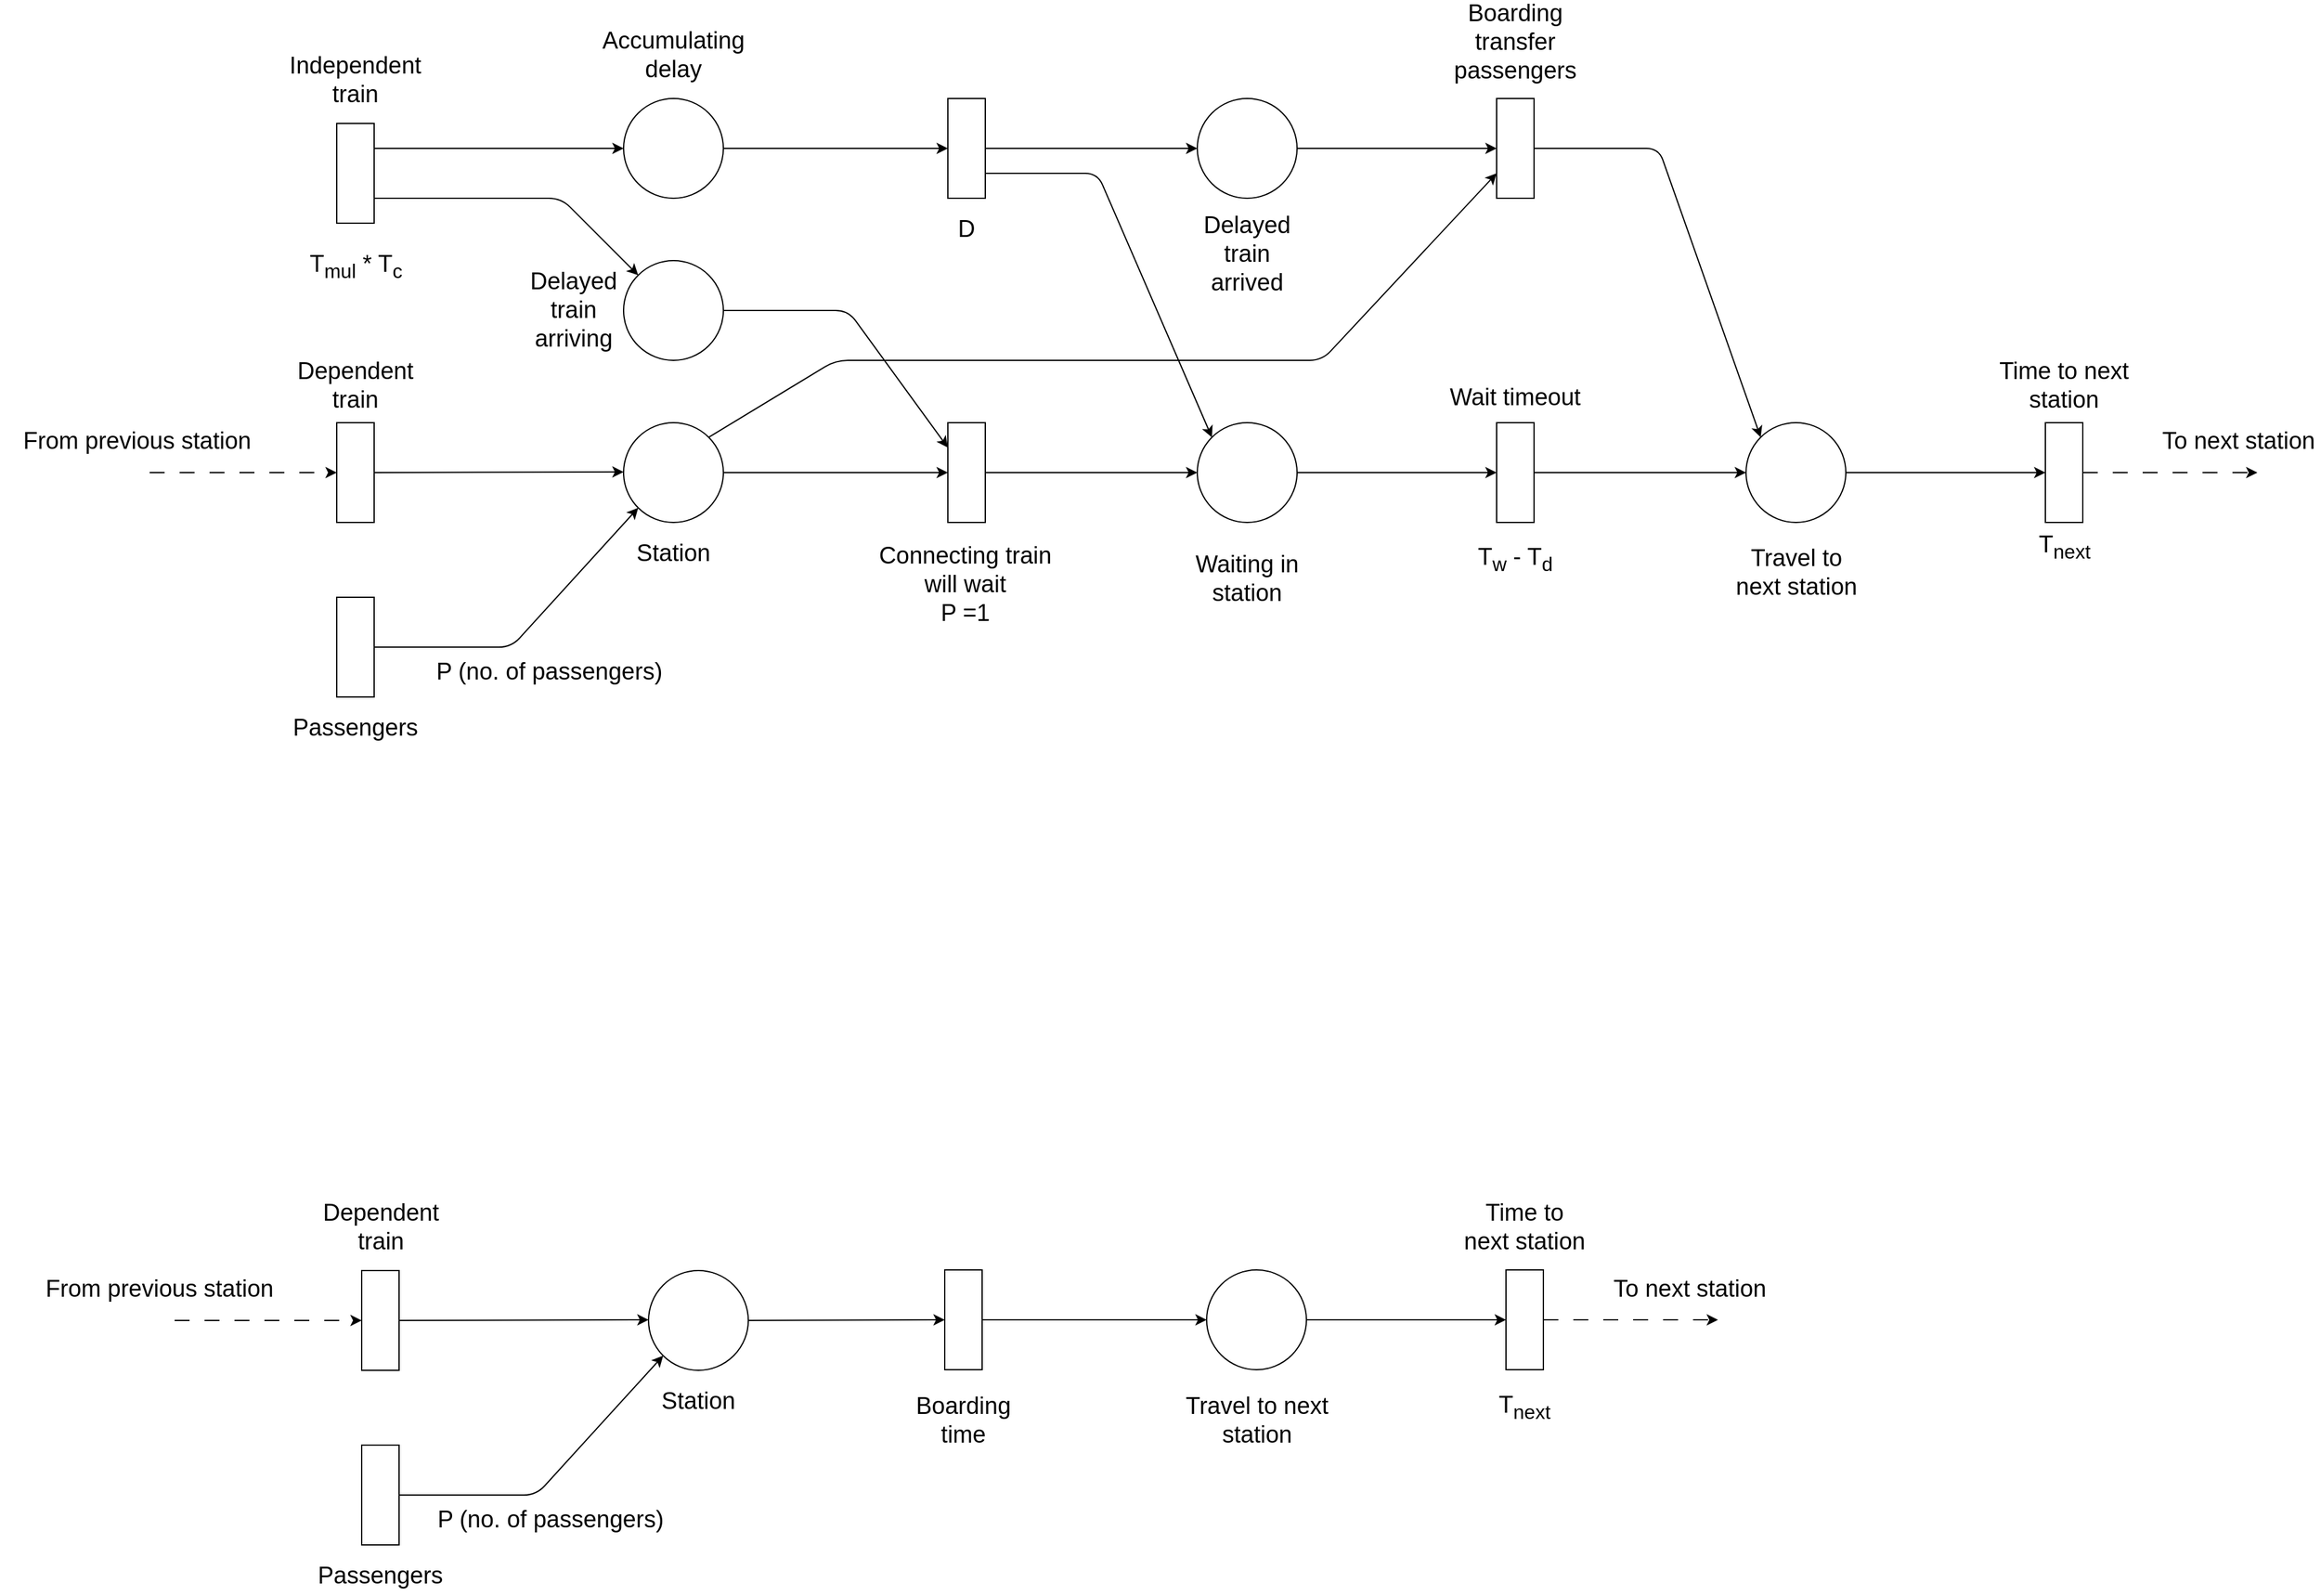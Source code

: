 <mxfile version="25.0.1">
  <diagram name="Page-1" id="8KNp6Vg0TrgBrrHPjgjw">
    <mxGraphModel dx="3826" dy="1419" grid="1" gridSize="10" guides="1" tooltips="1" connect="1" arrows="1" fold="1" page="0" pageScale="1" pageWidth="850" pageHeight="1100" math="0" shadow="0">
      <root>
        <mxCell id="0" />
        <mxCell id="1" parent="0" />
        <mxCell id="P4miL5hVJX7QxIPOlUkv-1" value="" style="ellipse;whiteSpace=wrap;html=1;aspect=fixed;fontSize=19;" vertex="1" parent="1">
          <mxGeometry x="-430" y="160" width="80" height="80" as="geometry" />
        </mxCell>
        <mxCell id="P4miL5hVJX7QxIPOlUkv-2" value="" style="ellipse;whiteSpace=wrap;html=1;aspect=fixed;fontSize=19;" vertex="1" parent="1">
          <mxGeometry x="-430" y="290" width="80" height="80" as="geometry" />
        </mxCell>
        <mxCell id="P4miL5hVJX7QxIPOlUkv-3" value="" style="ellipse;whiteSpace=wrap;html=1;aspect=fixed;fontSize=19;" vertex="1" parent="1">
          <mxGeometry x="-430" y="420" width="80" height="80" as="geometry" />
        </mxCell>
        <mxCell id="P4miL5hVJX7QxIPOlUkv-4" value="" style="rounded=0;whiteSpace=wrap;html=1;fontSize=19;" vertex="1" parent="1">
          <mxGeometry x="-660" y="180" width="30" height="80" as="geometry" />
        </mxCell>
        <mxCell id="P4miL5hVJX7QxIPOlUkv-5" value="" style="endArrow=classic;html=1;rounded=1;exitX=1;exitY=0.25;exitDx=0;exitDy=0;entryX=0;entryY=0.5;entryDx=0;entryDy=0;curved=0;fontSize=19;" edge="1" parent="1" source="P4miL5hVJX7QxIPOlUkv-4" target="P4miL5hVJX7QxIPOlUkv-1">
          <mxGeometry width="50" height="50" relative="1" as="geometry">
            <mxPoint x="-480" y="420" as="sourcePoint" />
            <mxPoint x="-430" y="370" as="targetPoint" />
          </mxGeometry>
        </mxCell>
        <mxCell id="P4miL5hVJX7QxIPOlUkv-6" value="" style="endArrow=classic;html=1;rounded=1;exitX=1;exitY=0.75;exitDx=0;exitDy=0;entryX=0;entryY=0;entryDx=0;entryDy=0;curved=0;fontSize=19;" edge="1" parent="1" source="P4miL5hVJX7QxIPOlUkv-4" target="P4miL5hVJX7QxIPOlUkv-2">
          <mxGeometry width="50" height="50" relative="1" as="geometry">
            <mxPoint x="-680" y="259" as="sourcePoint" />
            <mxPoint x="-410" y="259" as="targetPoint" />
            <Array as="points">
              <mxPoint x="-480" y="240" />
            </Array>
          </mxGeometry>
        </mxCell>
        <mxCell id="P4miL5hVJX7QxIPOlUkv-7" value="" style="rounded=0;whiteSpace=wrap;html=1;fontSize=19;" vertex="1" parent="1">
          <mxGeometry x="-660" y="420" width="30" height="80" as="geometry" />
        </mxCell>
        <mxCell id="P4miL5hVJX7QxIPOlUkv-8" value="" style="endArrow=classic;html=1;rounded=1;exitX=1;exitY=0.5;exitDx=0;exitDy=0;entryX=0;entryY=0.5;entryDx=0;entryDy=0;curved=0;fontSize=19;" edge="1" parent="1" source="P4miL5hVJX7QxIPOlUkv-7">
          <mxGeometry width="50" height="50" relative="1" as="geometry">
            <mxPoint x="-700" y="459.5" as="sourcePoint" />
            <mxPoint x="-430" y="459.5" as="targetPoint" />
          </mxGeometry>
        </mxCell>
        <mxCell id="P4miL5hVJX7QxIPOlUkv-9" value="" style="rounded=0;whiteSpace=wrap;html=1;fontSize=19;" vertex="1" parent="1">
          <mxGeometry x="-660" y="560" width="30" height="80" as="geometry" />
        </mxCell>
        <mxCell id="P4miL5hVJX7QxIPOlUkv-10" value="" style="endArrow=classic;html=1;rounded=1;exitX=1;exitY=0.5;exitDx=0;exitDy=0;entryX=0;entryY=1;entryDx=0;entryDy=0;curved=0;fontSize=19;" edge="1" parent="1" source="P4miL5hVJX7QxIPOlUkv-9" target="P4miL5hVJX7QxIPOlUkv-3">
          <mxGeometry width="50" height="50" relative="1" as="geometry">
            <mxPoint x="-640" y="610" as="sourcePoint" />
            <mxPoint x="-370" y="610" as="targetPoint" />
            <Array as="points">
              <mxPoint x="-520" y="600" />
            </Array>
          </mxGeometry>
        </mxCell>
        <mxCell id="P4miL5hVJX7QxIPOlUkv-64" value="P (no. of passengers)" style="edgeLabel;html=1;align=center;verticalAlign=middle;resizable=0;points=[];fontSize=19;" vertex="1" connectable="0" parent="P4miL5hVJX7QxIPOlUkv-10">
          <mxGeometry x="-0.108" relative="1" as="geometry">
            <mxPoint x="25" y="25" as="offset" />
          </mxGeometry>
        </mxCell>
        <mxCell id="P4miL5hVJX7QxIPOlUkv-11" value="" style="rounded=0;whiteSpace=wrap;html=1;fontSize=19;" vertex="1" parent="1">
          <mxGeometry x="-170" y="160" width="30" height="80" as="geometry" />
        </mxCell>
        <mxCell id="P4miL5hVJX7QxIPOlUkv-12" value="" style="endArrow=classic;html=1;rounded=1;exitX=1;exitY=0.5;exitDx=0;exitDy=0;entryX=0;entryY=0.5;entryDx=0;entryDy=0;curved=0;fontSize=19;" edge="1" parent="1" source="P4miL5hVJX7QxIPOlUkv-1" target="P4miL5hVJX7QxIPOlUkv-11">
          <mxGeometry width="50" height="50" relative="1" as="geometry">
            <mxPoint x="-340" y="280" as="sourcePoint" />
            <mxPoint x="-70" y="280" as="targetPoint" />
          </mxGeometry>
        </mxCell>
        <mxCell id="P4miL5hVJX7QxIPOlUkv-13" value="" style="rounded=0;whiteSpace=wrap;html=1;fontSize=19;" vertex="1" parent="1">
          <mxGeometry x="-170" y="420" width="30" height="80" as="geometry" />
        </mxCell>
        <mxCell id="P4miL5hVJX7QxIPOlUkv-14" value="" style="endArrow=classic;html=1;rounded=1;exitX=1;exitY=0.5;exitDx=0;exitDy=0;entryX=0;entryY=0.25;entryDx=0;entryDy=0;curved=0;fontSize=19;" edge="1" parent="1" source="P4miL5hVJX7QxIPOlUkv-2" target="P4miL5hVJX7QxIPOlUkv-13">
          <mxGeometry width="50" height="50" relative="1" as="geometry">
            <mxPoint x="-320" y="330" as="sourcePoint" />
            <mxPoint x="-38" y="392" as="targetPoint" />
            <Array as="points">
              <mxPoint x="-250" y="330" />
            </Array>
          </mxGeometry>
        </mxCell>
        <mxCell id="P4miL5hVJX7QxIPOlUkv-15" value="" style="endArrow=classic;html=1;rounded=1;exitX=1;exitY=0.5;exitDx=0;exitDy=0;entryX=0;entryY=0.5;entryDx=0;entryDy=0;curved=0;fontSize=19;" edge="1" parent="1" source="P4miL5hVJX7QxIPOlUkv-3" target="P4miL5hVJX7QxIPOlUkv-13">
          <mxGeometry width="50" height="50" relative="1" as="geometry">
            <mxPoint x="-350" y="540" as="sourcePoint" />
            <mxPoint x="-80" y="540" as="targetPoint" />
          </mxGeometry>
        </mxCell>
        <mxCell id="P4miL5hVJX7QxIPOlUkv-16" value="" style="ellipse;whiteSpace=wrap;html=1;aspect=fixed;fontSize=19;" vertex="1" parent="1">
          <mxGeometry x="30" y="420" width="80" height="80" as="geometry" />
        </mxCell>
        <mxCell id="P4miL5hVJX7QxIPOlUkv-17" value="" style="ellipse;whiteSpace=wrap;html=1;aspect=fixed;fontSize=19;" vertex="1" parent="1">
          <mxGeometry x="30" y="160" width="80" height="80" as="geometry" />
        </mxCell>
        <mxCell id="P4miL5hVJX7QxIPOlUkv-18" value="" style="rounded=0;whiteSpace=wrap;html=1;fontSize=19;" vertex="1" parent="1">
          <mxGeometry x="270" y="160" width="30" height="80" as="geometry" />
        </mxCell>
        <mxCell id="P4miL5hVJX7QxIPOlUkv-19" value="" style="rounded=0;whiteSpace=wrap;html=1;fontSize=19;" vertex="1" parent="1">
          <mxGeometry x="270" y="420" width="30" height="80" as="geometry" />
        </mxCell>
        <mxCell id="P4miL5hVJX7QxIPOlUkv-20" value="" style="ellipse;whiteSpace=wrap;html=1;aspect=fixed;fontSize=19;" vertex="1" parent="1">
          <mxGeometry x="470" y="420" width="80" height="80" as="geometry" />
        </mxCell>
        <mxCell id="P4miL5hVJX7QxIPOlUkv-21" value="" style="rounded=0;whiteSpace=wrap;html=1;fontSize=19;" vertex="1" parent="1">
          <mxGeometry x="710" y="420" width="30" height="80" as="geometry" />
        </mxCell>
        <mxCell id="P4miL5hVJX7QxIPOlUkv-22" value="" style="endArrow=classic;html=1;rounded=1;exitX=1;exitY=0.5;exitDx=0;exitDy=0;entryX=0;entryY=0.5;entryDx=0;entryDy=0;curved=0;fontSize=19;" edge="1" parent="1" source="P4miL5hVJX7QxIPOlUkv-11" target="P4miL5hVJX7QxIPOlUkv-17">
          <mxGeometry width="50" height="50" relative="1" as="geometry">
            <mxPoint x="-110" y="250" as="sourcePoint" />
            <mxPoint x="70" y="250" as="targetPoint" />
          </mxGeometry>
        </mxCell>
        <mxCell id="P4miL5hVJX7QxIPOlUkv-23" value="" style="endArrow=classic;html=1;rounded=1;exitX=1;exitY=0.5;exitDx=0;exitDy=0;entryX=0;entryY=0.5;entryDx=0;entryDy=0;curved=0;fontSize=19;" edge="1" parent="1" source="P4miL5hVJX7QxIPOlUkv-17" target="P4miL5hVJX7QxIPOlUkv-18">
          <mxGeometry width="50" height="50" relative="1" as="geometry">
            <mxPoint x="120" y="270" as="sourcePoint" />
            <mxPoint x="300" y="270" as="targetPoint" />
          </mxGeometry>
        </mxCell>
        <mxCell id="P4miL5hVJX7QxIPOlUkv-24" value="" style="endArrow=classic;html=1;rounded=1;exitX=1;exitY=0.75;exitDx=0;exitDy=0;entryX=0;entryY=0;entryDx=0;entryDy=0;curved=0;fontSize=19;" edge="1" parent="1" source="P4miL5hVJX7QxIPOlUkv-11" target="P4miL5hVJX7QxIPOlUkv-16">
          <mxGeometry width="50" height="50" relative="1" as="geometry">
            <mxPoint x="-130" y="260" as="sourcePoint" />
            <mxPoint x="40" y="260" as="targetPoint" />
            <Array as="points">
              <mxPoint x="-50" y="220" />
            </Array>
          </mxGeometry>
        </mxCell>
        <mxCell id="P4miL5hVJX7QxIPOlUkv-25" value="" style="endArrow=classic;html=1;rounded=1;exitX=1;exitY=0.5;exitDx=0;exitDy=0;entryX=0;entryY=0.5;entryDx=0;entryDy=0;curved=0;fontSize=19;" edge="1" parent="1" source="P4miL5hVJX7QxIPOlUkv-13" target="P4miL5hVJX7QxIPOlUkv-16">
          <mxGeometry width="50" height="50" relative="1" as="geometry">
            <mxPoint x="-130" y="210" as="sourcePoint" />
            <mxPoint x="40" y="210" as="targetPoint" />
          </mxGeometry>
        </mxCell>
        <mxCell id="P4miL5hVJX7QxIPOlUkv-26" value="" style="endArrow=classic;html=1;rounded=1;exitX=1;exitY=0.5;exitDx=0;exitDy=0;entryX=0;entryY=0.5;entryDx=0;entryDy=0;curved=0;fontSize=19;" edge="1" parent="1" source="P4miL5hVJX7QxIPOlUkv-16" target="P4miL5hVJX7QxIPOlUkv-19">
          <mxGeometry width="50" height="50" relative="1" as="geometry">
            <mxPoint x="90" y="310" as="sourcePoint" />
            <mxPoint x="250" y="310" as="targetPoint" />
          </mxGeometry>
        </mxCell>
        <mxCell id="P4miL5hVJX7QxIPOlUkv-27" value="" style="endArrow=classic;html=1;rounded=1;exitX=1;exitY=0.5;exitDx=0;exitDy=0;entryX=0;entryY=0.5;entryDx=0;entryDy=0;curved=0;fontSize=19;" edge="1" parent="1" source="P4miL5hVJX7QxIPOlUkv-19" target="P4miL5hVJX7QxIPOlUkv-20">
          <mxGeometry width="50" height="50" relative="1" as="geometry">
            <mxPoint x="130" y="220" as="sourcePoint" />
            <mxPoint x="290" y="220" as="targetPoint" />
          </mxGeometry>
        </mxCell>
        <mxCell id="P4miL5hVJX7QxIPOlUkv-28" value="" style="endArrow=classic;html=1;rounded=1;exitX=1;exitY=0.5;exitDx=0;exitDy=0;entryX=0;entryY=0;entryDx=0;entryDy=0;curved=0;fontSize=19;" edge="1" parent="1" source="P4miL5hVJX7QxIPOlUkv-18" target="P4miL5hVJX7QxIPOlUkv-20">
          <mxGeometry width="50" height="50" relative="1" as="geometry">
            <mxPoint x="380" y="159" as="sourcePoint" />
            <mxPoint x="550" y="159" as="targetPoint" />
            <Array as="points">
              <mxPoint x="400" y="200" />
            </Array>
          </mxGeometry>
        </mxCell>
        <mxCell id="P4miL5hVJX7QxIPOlUkv-29" value="" style="endArrow=classic;html=1;rounded=1;exitX=1;exitY=0.5;exitDx=0;exitDy=0;entryX=0;entryY=0.5;entryDx=0;entryDy=0;curved=0;fontSize=19;" edge="1" parent="1" source="P4miL5hVJX7QxIPOlUkv-20" target="P4miL5hVJX7QxIPOlUkv-21">
          <mxGeometry width="50" height="50" relative="1" as="geometry">
            <mxPoint x="320" y="480" as="sourcePoint" />
            <mxPoint x="490" y="480" as="targetPoint" />
          </mxGeometry>
        </mxCell>
        <mxCell id="P4miL5hVJX7QxIPOlUkv-30" value="" style="endArrow=classic;html=1;rounded=1;exitX=1;exitY=0;exitDx=0;exitDy=0;entryX=0;entryY=0.75;entryDx=0;entryDy=0;curved=0;fontSize=19;" edge="1" parent="1" source="P4miL5hVJX7QxIPOlUkv-3" target="P4miL5hVJX7QxIPOlUkv-18">
          <mxGeometry width="50" height="50" relative="1" as="geometry">
            <mxPoint x="-310" y="550" as="sourcePoint" />
            <mxPoint x="-130" y="550" as="targetPoint" />
            <Array as="points">
              <mxPoint x="-260" y="370" />
              <mxPoint x="130" y="370" />
            </Array>
          </mxGeometry>
        </mxCell>
        <mxCell id="P4miL5hVJX7QxIPOlUkv-46" value="Accumulating delay" style="text;html=1;align=center;verticalAlign=middle;whiteSpace=wrap;rounded=0;fontSize=19;" vertex="1" parent="1">
          <mxGeometry x="-420" y="110" width="60" height="30" as="geometry" />
        </mxCell>
        <mxCell id="P4miL5hVJX7QxIPOlUkv-47" value="Independent train" style="text;html=1;align=center;verticalAlign=middle;whiteSpace=wrap;rounded=0;fontSize=19;" vertex="1" parent="1">
          <mxGeometry x="-675" y="130" width="60" height="30" as="geometry" />
        </mxCell>
        <mxCell id="P4miL5hVJX7QxIPOlUkv-48" value="T&lt;sub&gt;mul&lt;/sub&gt; * T&lt;sub&gt;c&lt;/sub&gt;" style="text;html=1;align=center;verticalAlign=middle;whiteSpace=wrap;rounded=0;fontSize=19;" vertex="1" parent="1">
          <mxGeometry x="-697.5" y="280" width="105" height="30" as="geometry" />
        </mxCell>
        <mxCell id="P4miL5hVJX7QxIPOlUkv-50" value="Delayed train arriving" style="text;html=1;align=center;verticalAlign=middle;whiteSpace=wrap;rounded=0;fontSize=19;" vertex="1" parent="1">
          <mxGeometry x="-500" y="315" width="60" height="30" as="geometry" />
        </mxCell>
        <mxCell id="P4miL5hVJX7QxIPOlUkv-51" value="D" style="text;html=1;align=center;verticalAlign=middle;whiteSpace=wrap;rounded=0;fontSize=19;" vertex="1" parent="1">
          <mxGeometry x="-185" y="250" width="60" height="30" as="geometry" />
        </mxCell>
        <mxCell id="P4miL5hVJX7QxIPOlUkv-52" value="Station" style="text;html=1;align=center;verticalAlign=middle;whiteSpace=wrap;rounded=0;fontSize=19;" vertex="1" parent="1">
          <mxGeometry x="-420" y="510" width="60" height="30" as="geometry" />
        </mxCell>
        <mxCell id="P4miL5hVJX7QxIPOlUkv-53" value="Waiting in station" style="text;html=1;align=center;verticalAlign=middle;whiteSpace=wrap;rounded=0;fontSize=19;" vertex="1" parent="1">
          <mxGeometry x="25" y="530" width="90" height="30" as="geometry" />
        </mxCell>
        <mxCell id="P4miL5hVJX7QxIPOlUkv-54" value="&lt;div&gt;Connecting train will wait&lt;/div&gt;P =1" style="text;html=1;align=center;verticalAlign=middle;whiteSpace=wrap;rounded=0;fontSize=19;" vertex="1" parent="1">
          <mxGeometry x="-230" y="520" width="147.5" height="60" as="geometry" />
        </mxCell>
        <mxCell id="P4miL5hVJX7QxIPOlUkv-55" value="Delayed train arrived" style="text;html=1;align=center;verticalAlign=middle;whiteSpace=wrap;rounded=0;fontSize=19;" vertex="1" parent="1">
          <mxGeometry x="35" y="260" width="70" height="50" as="geometry" />
        </mxCell>
        <mxCell id="P4miL5hVJX7QxIPOlUkv-56" value="Boarding transfer passengers" style="text;html=1;align=center;verticalAlign=middle;whiteSpace=wrap;rounded=0;fontSize=19;" vertex="1" parent="1">
          <mxGeometry x="230" y="90" width="110" height="50" as="geometry" />
        </mxCell>
        <mxCell id="P4miL5hVJX7QxIPOlUkv-57" value="Wait timeout" style="text;html=1;align=center;verticalAlign=middle;whiteSpace=wrap;rounded=0;fontSize=19;" vertex="1" parent="1">
          <mxGeometry x="230" y="380" width="110" height="40" as="geometry" />
        </mxCell>
        <mxCell id="P4miL5hVJX7QxIPOlUkv-58" value="T&lt;sub&gt;w&lt;/sub&gt; - T&lt;sub&gt;d&lt;/sub&gt;" style="text;html=1;align=center;verticalAlign=middle;whiteSpace=wrap;rounded=0;fontSize=19;" vertex="1" parent="1">
          <mxGeometry x="230" y="510" width="110" height="40" as="geometry" />
        </mxCell>
        <mxCell id="P4miL5hVJX7QxIPOlUkv-59" value="Travel to next station" style="text;html=1;align=center;verticalAlign=middle;whiteSpace=wrap;rounded=0;fontSize=19;" vertex="1" parent="1">
          <mxGeometry x="453.75" y="520" width="112.5" height="40" as="geometry" />
        </mxCell>
        <mxCell id="P4miL5hVJX7QxIPOlUkv-60" value="Time to next station" style="text;html=1;align=center;verticalAlign=middle;whiteSpace=wrap;rounded=0;fontSize=19;" vertex="1" parent="1">
          <mxGeometry x="661.25" y="370" width="127.5" height="40" as="geometry" />
        </mxCell>
        <mxCell id="P4miL5hVJX7QxIPOlUkv-61" value="T&lt;sub&gt;next&lt;/sub&gt;" style="text;html=1;align=center;verticalAlign=middle;whiteSpace=wrap;rounded=0;fontSize=19;" vertex="1" parent="1">
          <mxGeometry x="692.5" y="500" width="65" height="40" as="geometry" />
        </mxCell>
        <mxCell id="P4miL5hVJX7QxIPOlUkv-62" value="Dependent train" style="text;html=1;align=center;verticalAlign=middle;whiteSpace=wrap;rounded=0;fontSize=19;" vertex="1" parent="1">
          <mxGeometry x="-675" y="375" width="60" height="30" as="geometry" />
        </mxCell>
        <mxCell id="P4miL5hVJX7QxIPOlUkv-63" value="Passengers" style="text;html=1;align=center;verticalAlign=middle;whiteSpace=wrap;rounded=0;fontSize=19;" vertex="1" parent="1">
          <mxGeometry x="-675" y="650" width="60" height="30" as="geometry" />
        </mxCell>
        <mxCell id="P4miL5hVJX7QxIPOlUkv-66" value="" style="endArrow=classic;html=1;rounded=0;entryX=0;entryY=0.5;entryDx=0;entryDy=0;dashed=1;dashPattern=12 12;fontSize=19;" edge="1" parent="1" target="P4miL5hVJX7QxIPOlUkv-7">
          <mxGeometry width="50" height="50" relative="1" as="geometry">
            <mxPoint x="-810" y="460" as="sourcePoint" />
            <mxPoint x="-675" y="460" as="targetPoint" />
          </mxGeometry>
        </mxCell>
        <mxCell id="P4miL5hVJX7QxIPOlUkv-67" value="From previous station" style="text;html=1;align=center;verticalAlign=middle;whiteSpace=wrap;rounded=0;fontSize=19;" vertex="1" parent="1">
          <mxGeometry x="-930" y="420" width="220" height="30" as="geometry" />
        </mxCell>
        <mxCell id="P4miL5hVJX7QxIPOlUkv-68" value="" style="endArrow=classic;html=1;rounded=0;dashed=1;dashPattern=12 12;exitX=1;exitY=0.5;exitDx=0;exitDy=0;fontSize=19;" edge="1" parent="1" source="P4miL5hVJX7QxIPOlUkv-21">
          <mxGeometry width="50" height="50" relative="1" as="geometry">
            <mxPoint x="820" y="460" as="sourcePoint" />
            <mxPoint x="880" y="460" as="targetPoint" />
          </mxGeometry>
        </mxCell>
        <mxCell id="P4miL5hVJX7QxIPOlUkv-69" value="To next station" style="text;html=1;align=center;verticalAlign=middle;whiteSpace=wrap;rounded=0;fontSize=19;" vertex="1" parent="1">
          <mxGeometry x="800" y="420" width="130" height="30" as="geometry" />
        </mxCell>
        <mxCell id="P4miL5hVJX7QxIPOlUkv-100" value="" style="ellipse;whiteSpace=wrap;html=1;aspect=fixed;fontSize=19;" vertex="1" parent="1">
          <mxGeometry x="-410" y="1100" width="80" height="80" as="geometry" />
        </mxCell>
        <mxCell id="P4miL5hVJX7QxIPOlUkv-101" value="" style="rounded=0;whiteSpace=wrap;html=1;fontSize=19;" vertex="1" parent="1">
          <mxGeometry x="-640" y="1100" width="30" height="80" as="geometry" />
        </mxCell>
        <mxCell id="P4miL5hVJX7QxIPOlUkv-102" value="" style="endArrow=classic;html=1;rounded=1;exitX=1;exitY=0.5;exitDx=0;exitDy=0;entryX=0;entryY=0.5;entryDx=0;entryDy=0;curved=0;fontSize=19;" edge="1" parent="1" source="P4miL5hVJX7QxIPOlUkv-101">
          <mxGeometry width="50" height="50" relative="1" as="geometry">
            <mxPoint x="-680" y="1139.5" as="sourcePoint" />
            <mxPoint x="-410" y="1139.5" as="targetPoint" />
          </mxGeometry>
        </mxCell>
        <mxCell id="P4miL5hVJX7QxIPOlUkv-103" value="" style="rounded=0;whiteSpace=wrap;html=1;fontSize=19;" vertex="1" parent="1">
          <mxGeometry x="-640" y="1240" width="30" height="80" as="geometry" />
        </mxCell>
        <mxCell id="P4miL5hVJX7QxIPOlUkv-104" value="" style="endArrow=classic;html=1;rounded=1;exitX=1;exitY=0.5;exitDx=0;exitDy=0;entryX=0;entryY=1;entryDx=0;entryDy=0;curved=0;fontSize=19;" edge="1" parent="1" source="P4miL5hVJX7QxIPOlUkv-103" target="P4miL5hVJX7QxIPOlUkv-100">
          <mxGeometry width="50" height="50" relative="1" as="geometry">
            <mxPoint x="-620" y="1290" as="sourcePoint" />
            <mxPoint x="-350" y="1290" as="targetPoint" />
            <Array as="points">
              <mxPoint x="-500" y="1280" />
            </Array>
          </mxGeometry>
        </mxCell>
        <mxCell id="P4miL5hVJX7QxIPOlUkv-105" value="P (no. of passengers)" style="edgeLabel;html=1;align=center;verticalAlign=middle;resizable=0;points=[];fontSize=19;" vertex="1" connectable="0" parent="P4miL5hVJX7QxIPOlUkv-104">
          <mxGeometry x="-0.108" relative="1" as="geometry">
            <mxPoint x="6" y="25" as="offset" />
          </mxGeometry>
        </mxCell>
        <mxCell id="P4miL5hVJX7QxIPOlUkv-106" value="" style="rounded=0;whiteSpace=wrap;html=1;fontSize=19;" vertex="1" parent="1">
          <mxGeometry x="-172.5" y="1099.5" width="30" height="80" as="geometry" />
        </mxCell>
        <mxCell id="P4miL5hVJX7QxIPOlUkv-107" value="" style="endArrow=classic;html=1;rounded=1;exitX=1;exitY=0.5;exitDx=0;exitDy=0;entryX=0;entryY=0.5;entryDx=0;entryDy=0;curved=0;fontSize=19;" edge="1" parent="1" source="P4miL5hVJX7QxIPOlUkv-100" target="P4miL5hVJX7QxIPOlUkv-106">
          <mxGeometry width="50" height="50" relative="1" as="geometry">
            <mxPoint x="-330" y="1220" as="sourcePoint" />
            <mxPoint x="-60" y="1220" as="targetPoint" />
          </mxGeometry>
        </mxCell>
        <mxCell id="P4miL5hVJX7QxIPOlUkv-110" value="" style="ellipse;whiteSpace=wrap;html=1;aspect=fixed;fontSize=19;" vertex="1" parent="1">
          <mxGeometry x="37.5" y="1099.5" width="80" height="80" as="geometry" />
        </mxCell>
        <mxCell id="P4miL5hVJX7QxIPOlUkv-111" value="" style="rounded=0;whiteSpace=wrap;html=1;fontSize=19;" vertex="1" parent="1">
          <mxGeometry x="277.5" y="1099.5" width="30" height="80" as="geometry" />
        </mxCell>
        <mxCell id="P4miL5hVJX7QxIPOlUkv-112" value="" style="endArrow=classic;html=1;rounded=1;exitX=1;exitY=0.5;exitDx=0;exitDy=0;entryX=0;entryY=0.5;entryDx=0;entryDy=0;curved=0;fontSize=19;" edge="1" parent="1" source="P4miL5hVJX7QxIPOlUkv-106" target="P4miL5hVJX7QxIPOlUkv-110">
          <mxGeometry width="50" height="50" relative="1" as="geometry">
            <mxPoint x="-110" y="890" as="sourcePoint" />
            <mxPoint x="50" y="1140" as="targetPoint" />
          </mxGeometry>
        </mxCell>
        <mxCell id="P4miL5hVJX7QxIPOlUkv-115" value="" style="endArrow=classic;html=1;rounded=1;exitX=1;exitY=0.5;exitDx=0;exitDy=0;entryX=0;entryY=0.5;entryDx=0;entryDy=0;curved=0;fontSize=19;" edge="1" parent="1" source="P4miL5hVJX7QxIPOlUkv-110" target="P4miL5hVJX7QxIPOlUkv-111">
          <mxGeometry width="50" height="50" relative="1" as="geometry">
            <mxPoint x="-112.5" y="1159.5" as="sourcePoint" />
            <mxPoint x="57.5" y="1159.5" as="targetPoint" />
          </mxGeometry>
        </mxCell>
        <mxCell id="P4miL5hVJX7QxIPOlUkv-116" value="Station" style="text;html=1;align=center;verticalAlign=middle;whiteSpace=wrap;rounded=0;fontSize=19;" vertex="1" parent="1">
          <mxGeometry x="-400" y="1190" width="60" height="30" as="geometry" />
        </mxCell>
        <mxCell id="P4miL5hVJX7QxIPOlUkv-118" value="Boarding time" style="text;html=1;align=center;verticalAlign=middle;whiteSpace=wrap;rounded=0;fontSize=19;" vertex="1" parent="1">
          <mxGeometry x="-200" y="1189.5" width="85" height="60" as="geometry" />
        </mxCell>
        <mxCell id="P4miL5hVJX7QxIPOlUkv-121" value="Travel to next station" style="text;html=1;align=center;verticalAlign=middle;whiteSpace=wrap;rounded=0;fontSize=19;" vertex="1" parent="1">
          <mxGeometry x="17.5" y="1199.5" width="120" height="40" as="geometry" />
        </mxCell>
        <mxCell id="P4miL5hVJX7QxIPOlUkv-122" value="Time to next station" style="text;html=1;align=center;verticalAlign=middle;whiteSpace=wrap;rounded=0;fontSize=19;" vertex="1" parent="1">
          <mxGeometry x="240" y="1045" width="105" height="40" as="geometry" />
        </mxCell>
        <mxCell id="P4miL5hVJX7QxIPOlUkv-123" value="T&lt;sub&gt;next&lt;/sub&gt;" style="text;html=1;align=center;verticalAlign=middle;whiteSpace=wrap;rounded=0;fontSize=19;" vertex="1" parent="1">
          <mxGeometry x="260" y="1190" width="65" height="40" as="geometry" />
        </mxCell>
        <mxCell id="P4miL5hVJX7QxIPOlUkv-124" value="Dependent train" style="text;html=1;align=center;verticalAlign=middle;whiteSpace=wrap;rounded=0;fontSize=19;" vertex="1" parent="1">
          <mxGeometry x="-662.5" y="1050" width="75" height="30" as="geometry" />
        </mxCell>
        <mxCell id="P4miL5hVJX7QxIPOlUkv-125" value="Passengers" style="text;html=1;align=center;verticalAlign=middle;whiteSpace=wrap;rounded=0;fontSize=19;" vertex="1" parent="1">
          <mxGeometry x="-655" y="1330" width="60" height="30" as="geometry" />
        </mxCell>
        <mxCell id="P4miL5hVJX7QxIPOlUkv-126" value="" style="endArrow=classic;html=1;rounded=0;entryX=0;entryY=0.5;entryDx=0;entryDy=0;dashed=1;dashPattern=12 12;fontSize=19;" edge="1" parent="1" target="P4miL5hVJX7QxIPOlUkv-101">
          <mxGeometry width="50" height="50" relative="1" as="geometry">
            <mxPoint x="-790" y="1140" as="sourcePoint" />
            <mxPoint x="-655" y="1140" as="targetPoint" />
          </mxGeometry>
        </mxCell>
        <mxCell id="P4miL5hVJX7QxIPOlUkv-127" value="From previous station" style="text;html=1;align=center;verticalAlign=middle;whiteSpace=wrap;rounded=0;fontSize=19;" vertex="1" parent="1">
          <mxGeometry x="-907.5" y="1100" width="210" height="30" as="geometry" />
        </mxCell>
        <mxCell id="P4miL5hVJX7QxIPOlUkv-128" value="" style="endArrow=classic;html=1;rounded=0;dashed=1;dashPattern=12 12;exitX=1;exitY=0.5;exitDx=0;exitDy=0;fontSize=19;" edge="1" parent="1" source="P4miL5hVJX7QxIPOlUkv-111">
          <mxGeometry width="50" height="50" relative="1" as="geometry">
            <mxPoint x="387.5" y="1139.5" as="sourcePoint" />
            <mxPoint x="447.5" y="1139.5" as="targetPoint" />
          </mxGeometry>
        </mxCell>
        <mxCell id="P4miL5hVJX7QxIPOlUkv-129" value="To next station" style="text;html=1;align=center;verticalAlign=middle;whiteSpace=wrap;rounded=0;fontSize=19;" vertex="1" parent="1">
          <mxGeometry x="360" y="1100" width="130" height="30" as="geometry" />
        </mxCell>
      </root>
    </mxGraphModel>
  </diagram>
</mxfile>
